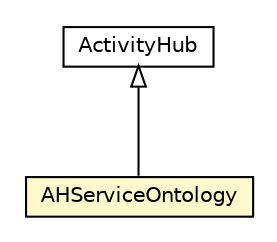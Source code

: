 #!/usr/local/bin/dot
#
# Class diagram 
# Generated by UMLGraph version R5_6-24-gf6e263 (http://www.umlgraph.org/)
#

digraph G {
	edge [fontname="Helvetica",fontsize=10,labelfontname="Helvetica",labelfontsize=10];
	node [fontname="Helvetica",fontsize=10,shape=plaintext];
	nodesep=0.25;
	ranksep=0.5;
	// org.universAAL.ontology.activityhub.ActivityHub
	c1558357 [label=<<table title="org.universAAL.ontology.activityhub.ActivityHub" border="0" cellborder="1" cellspacing="0" cellpadding="2" port="p" href="../../../ontology/activityhub/ActivityHub.html">
		<tr><td><table border="0" cellspacing="0" cellpadding="1">
<tr><td align="center" balign="center"> ActivityHub </td></tr>
		</table></td></tr>
		</table>>, URL="../../../ontology/activityhub/ActivityHub.html", fontname="Helvetica", fontcolor="black", fontsize=10.0];
	// org.universAAL.lddi.exporter.activityhub.AHServiceOntology
	c1559281 [label=<<table title="org.universAAL.lddi.exporter.activityhub.AHServiceOntology" border="0" cellborder="1" cellspacing="0" cellpadding="2" port="p" bgcolor="lemonChiffon" href="./AHServiceOntology.html">
		<tr><td><table border="0" cellspacing="0" cellpadding="1">
<tr><td align="center" balign="center"> AHServiceOntology </td></tr>
		</table></td></tr>
		</table>>, URL="./AHServiceOntology.html", fontname="Helvetica", fontcolor="black", fontsize=10.0];
	//org.universAAL.lddi.exporter.activityhub.AHServiceOntology extends org.universAAL.ontology.activityhub.ActivityHub
	c1558357:p -> c1559281:p [dir=back,arrowtail=empty];
}

